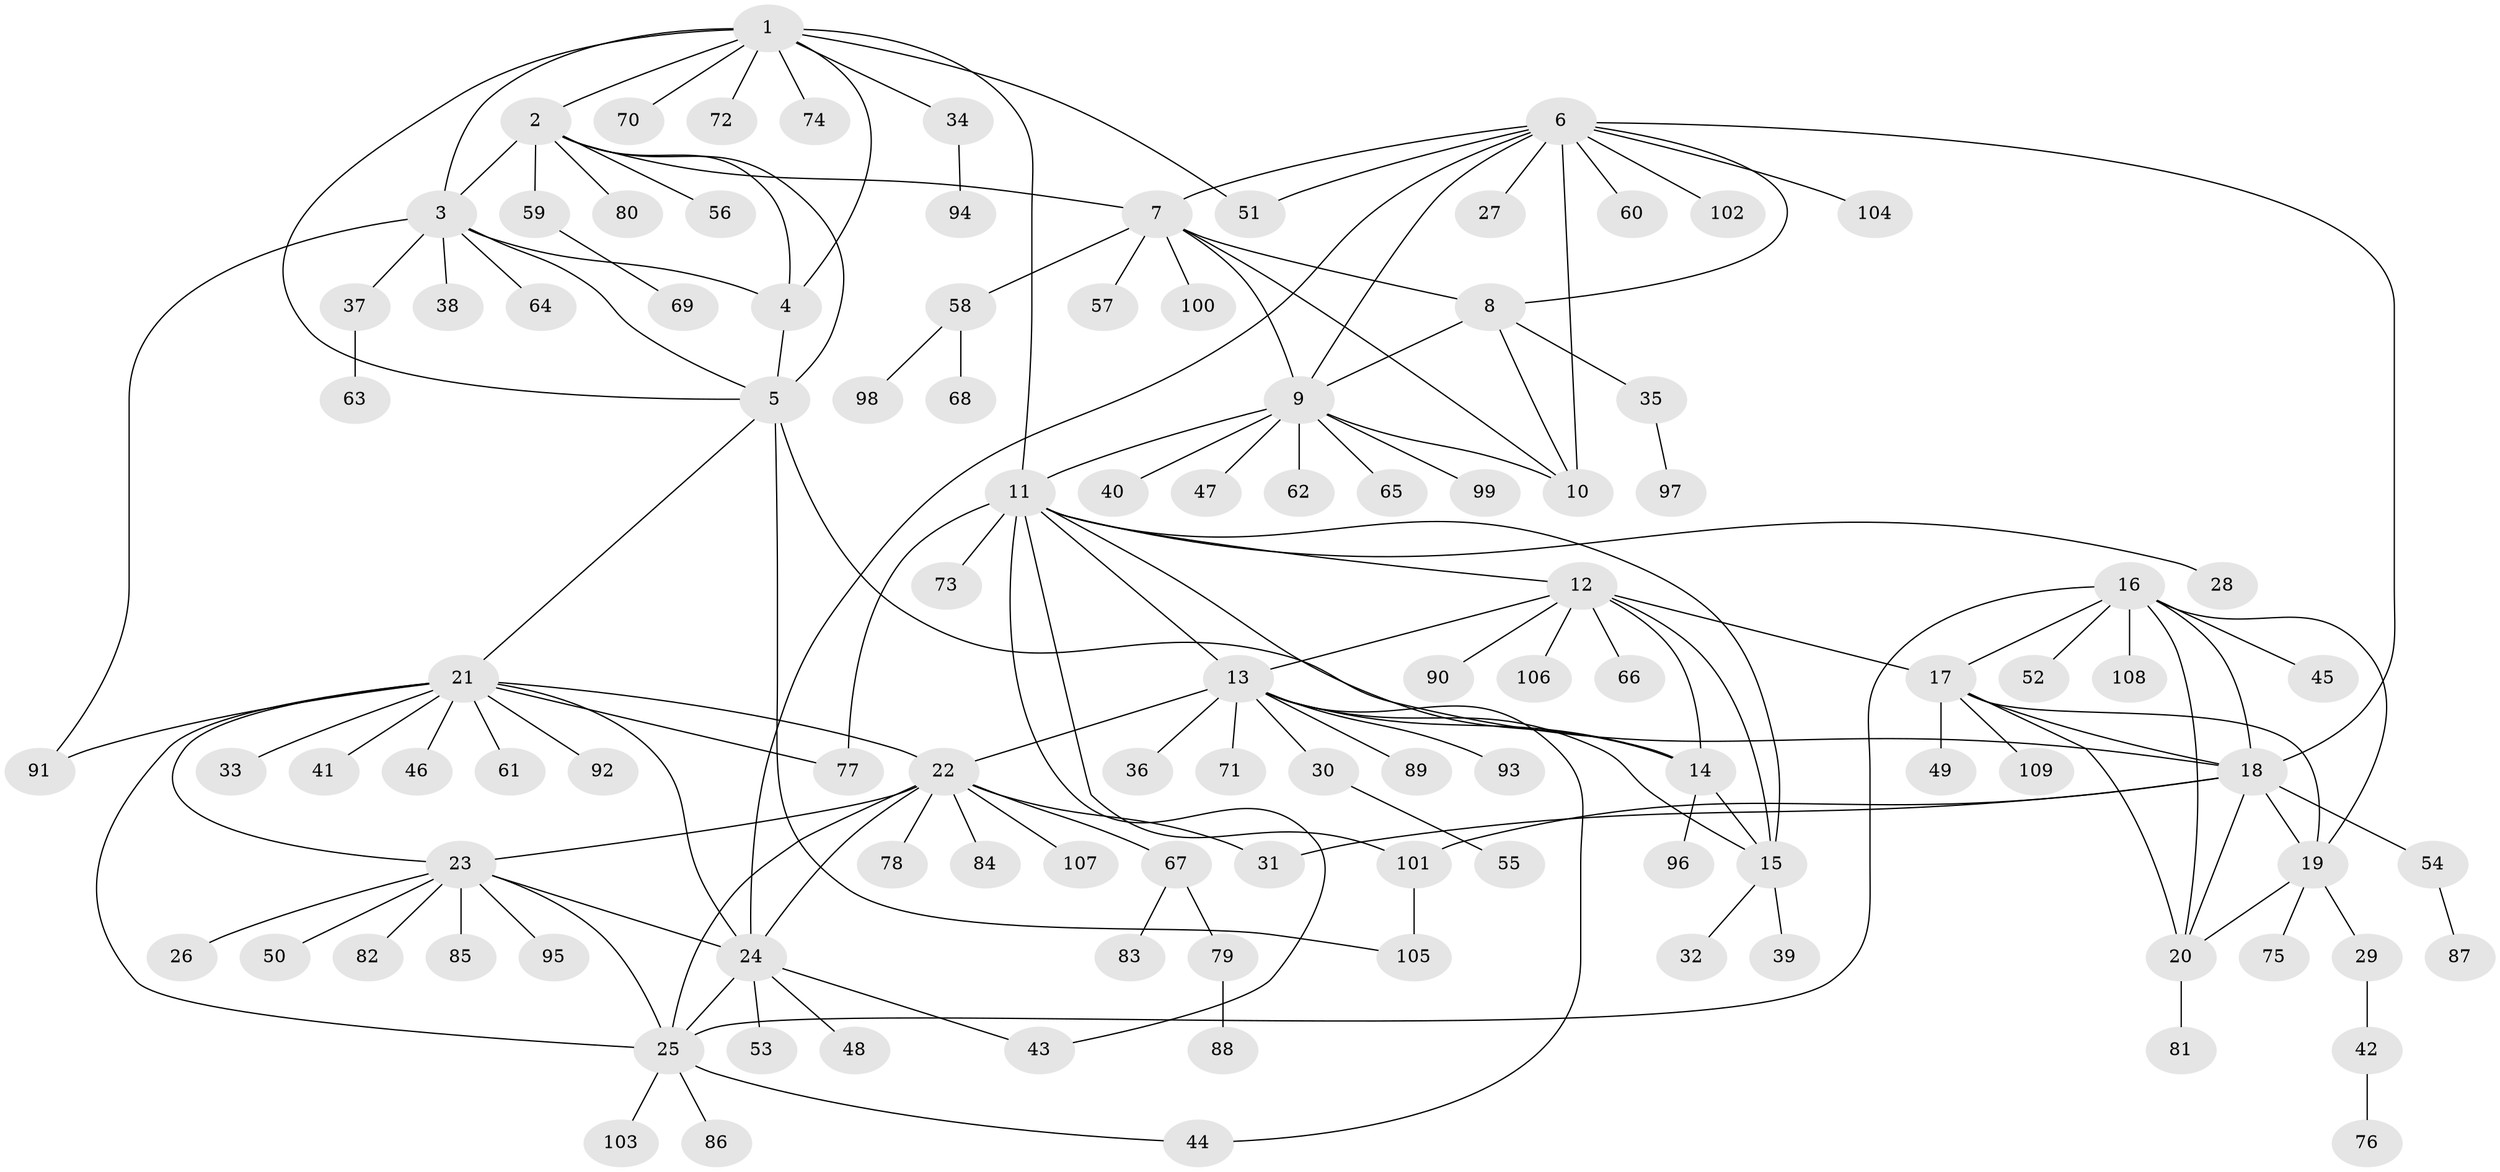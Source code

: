 // coarse degree distribution, {8: 0.10714285714285714, 6: 0.023809523809523808, 10: 0.03571428571428571, 3: 0.047619047619047616, 4: 0.023809523809523808, 9: 0.023809523809523808, 11: 0.011904761904761904, 1: 0.6547619047619048, 2: 0.07142857142857142}
// Generated by graph-tools (version 1.1) at 2025/42/03/06/25 10:42:13]
// undirected, 109 vertices, 152 edges
graph export_dot {
graph [start="1"]
  node [color=gray90,style=filled];
  1;
  2;
  3;
  4;
  5;
  6;
  7;
  8;
  9;
  10;
  11;
  12;
  13;
  14;
  15;
  16;
  17;
  18;
  19;
  20;
  21;
  22;
  23;
  24;
  25;
  26;
  27;
  28;
  29;
  30;
  31;
  32;
  33;
  34;
  35;
  36;
  37;
  38;
  39;
  40;
  41;
  42;
  43;
  44;
  45;
  46;
  47;
  48;
  49;
  50;
  51;
  52;
  53;
  54;
  55;
  56;
  57;
  58;
  59;
  60;
  61;
  62;
  63;
  64;
  65;
  66;
  67;
  68;
  69;
  70;
  71;
  72;
  73;
  74;
  75;
  76;
  77;
  78;
  79;
  80;
  81;
  82;
  83;
  84;
  85;
  86;
  87;
  88;
  89;
  90;
  91;
  92;
  93;
  94;
  95;
  96;
  97;
  98;
  99;
  100;
  101;
  102;
  103;
  104;
  105;
  106;
  107;
  108;
  109;
  1 -- 2;
  1 -- 3;
  1 -- 4;
  1 -- 5;
  1 -- 11;
  1 -- 34;
  1 -- 51;
  1 -- 70;
  1 -- 72;
  1 -- 74;
  2 -- 3;
  2 -- 4;
  2 -- 5;
  2 -- 7;
  2 -- 56;
  2 -- 59;
  2 -- 80;
  3 -- 4;
  3 -- 5;
  3 -- 37;
  3 -- 38;
  3 -- 64;
  3 -- 91;
  4 -- 5;
  5 -- 18;
  5 -- 21;
  5 -- 105;
  6 -- 7;
  6 -- 8;
  6 -- 9;
  6 -- 10;
  6 -- 18;
  6 -- 24;
  6 -- 27;
  6 -- 51;
  6 -- 60;
  6 -- 102;
  6 -- 104;
  7 -- 8;
  7 -- 9;
  7 -- 10;
  7 -- 57;
  7 -- 58;
  7 -- 100;
  8 -- 9;
  8 -- 10;
  8 -- 35;
  9 -- 10;
  9 -- 11;
  9 -- 40;
  9 -- 47;
  9 -- 62;
  9 -- 65;
  9 -- 99;
  11 -- 12;
  11 -- 13;
  11 -- 14;
  11 -- 15;
  11 -- 28;
  11 -- 43;
  11 -- 73;
  11 -- 77;
  11 -- 101;
  12 -- 13;
  12 -- 14;
  12 -- 15;
  12 -- 17;
  12 -- 66;
  12 -- 90;
  12 -- 106;
  13 -- 14;
  13 -- 15;
  13 -- 22;
  13 -- 30;
  13 -- 36;
  13 -- 44;
  13 -- 71;
  13 -- 89;
  13 -- 93;
  14 -- 15;
  14 -- 96;
  15 -- 32;
  15 -- 39;
  16 -- 17;
  16 -- 18;
  16 -- 19;
  16 -- 20;
  16 -- 25;
  16 -- 45;
  16 -- 52;
  16 -- 108;
  17 -- 18;
  17 -- 19;
  17 -- 20;
  17 -- 49;
  17 -- 109;
  18 -- 19;
  18 -- 20;
  18 -- 31;
  18 -- 54;
  18 -- 101;
  19 -- 20;
  19 -- 29;
  19 -- 75;
  20 -- 81;
  21 -- 22;
  21 -- 23;
  21 -- 24;
  21 -- 25;
  21 -- 33;
  21 -- 41;
  21 -- 46;
  21 -- 61;
  21 -- 77;
  21 -- 91;
  21 -- 92;
  22 -- 23;
  22 -- 24;
  22 -- 25;
  22 -- 31;
  22 -- 67;
  22 -- 78;
  22 -- 84;
  22 -- 107;
  23 -- 24;
  23 -- 25;
  23 -- 26;
  23 -- 50;
  23 -- 82;
  23 -- 85;
  23 -- 95;
  24 -- 25;
  24 -- 43;
  24 -- 48;
  24 -- 53;
  25 -- 44;
  25 -- 86;
  25 -- 103;
  29 -- 42;
  30 -- 55;
  34 -- 94;
  35 -- 97;
  37 -- 63;
  42 -- 76;
  54 -- 87;
  58 -- 68;
  58 -- 98;
  59 -- 69;
  67 -- 79;
  67 -- 83;
  79 -- 88;
  101 -- 105;
}

